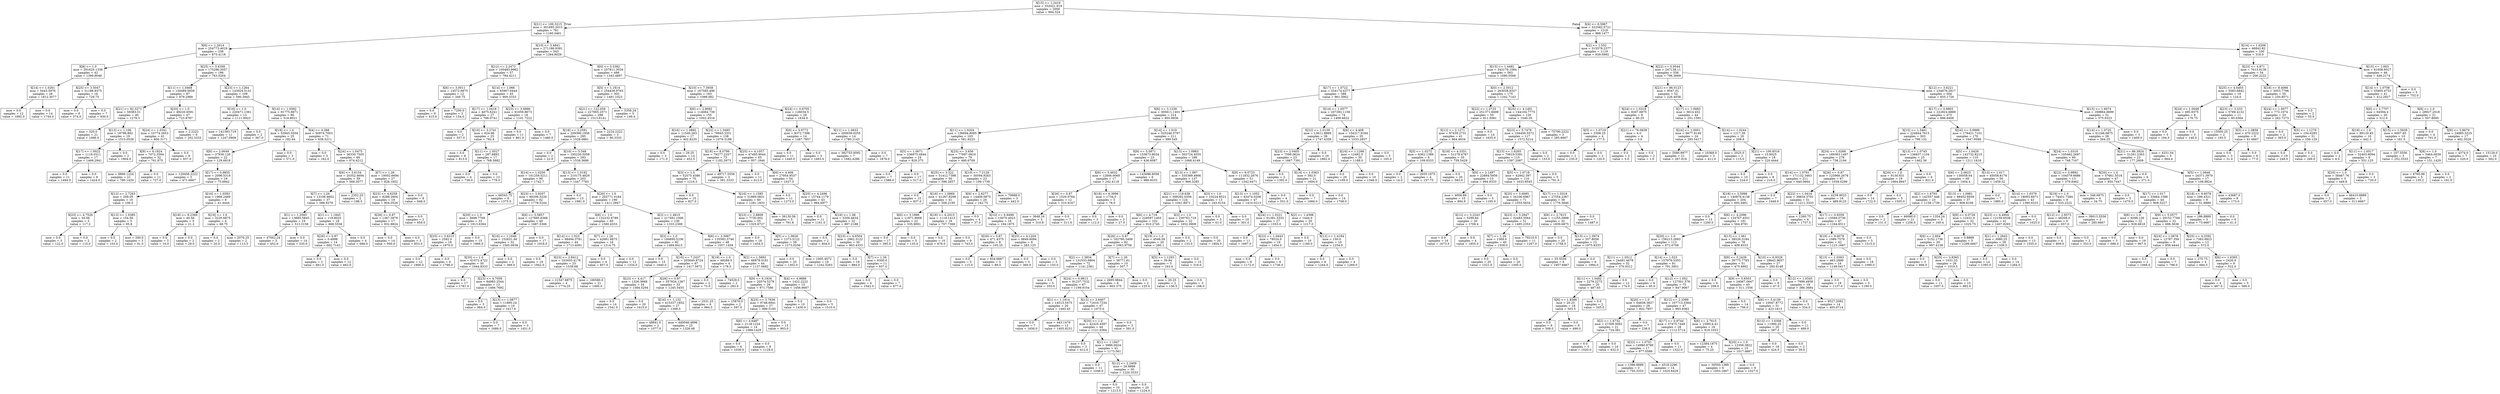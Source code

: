 digraph Tree {
node [shape=box] ;
0 [label="X[15] <= 1.2419\nmse = 332021.819\nsamples = 2000\nvalue = 994.324"] ;
1 [label="X[21] <= 100.3215\nmse = 301695.2015\nsamples = 781\nvalue = 1160.0461"] ;
0 -> 1 [labeldistance=2.5, labelangle=45, headlabel="True"] ;
2 [label="X[6] <= 1.2614\nmse = 254773.4019\nsamples = 238\nvalue = 875.4118"] ;
1 -> 2 ;
3 [label="X[8] <= 1.0\nmse = 291625.1338\nsamples = 42\nvalue = 1399.9048"] ;
2 -> 3 ;
4 [label="X[14] <= 1.0261\nmse = 5443.5976\nsamples = 26\nvalue = 1812.3077"] ;
3 -> 4 ;
5 [label="mse = 0.0\nsamples = 12\nvalue = 1892.0"] ;
4 -> 5 ;
6 [label="mse = 0.0\nsamples = 14\nvalue = 1744.0"] ;
4 -> 6 ;
7 [label="X[25] <= 3.5047\nmse = 31188.9375\nsamples = 16\nvalue = 729.75"] ;
3 -> 7 ;
8 [label="mse = 0.0\nsamples = 9\nvalue = 574.0"] ;
7 -> 8 ;
9 [label="mse = 0.0\nsamples = 7\nvalue = 930.0"] ;
7 -> 9 ;
10 [label="X[25] <= 3.4358\nmse = 175296.3057\nsamples = 196\nvalue = 763.0204"] ;
2 -> 10 ;
11 [label="X[11] <= 1.0468\nmse = 130489.5659\nsamples = 87\nvalue = 979.2989"] ;
10 -> 11 ;
12 [label="X[21] <= 92.3271\nmse = 59383.51\nsamples = 40\nvalue = 1279.3"] ;
11 -> 12 ;
13 [label="mse = 320.0\nsamples = 21\nvalue = 1066.0"] ;
12 -> 13 ;
14 [label="X[13] <= 1.106\nmse = 18798.892\nsamples = 19\nvalue = 1515.0526"] ;
12 -> 14 ;
15 [label="X[17] <= 1.0022\nmse = 1119.0311\nsamples = 17\nvalue = 1469.2941"] ;
14 -> 15 ;
16 [label="mse = 0.0\nsamples = 11\nvalue = 1494.0"] ;
15 -> 16 ;
17 [label="mse = 0.0\nsamples = 6\nvalue = 1424.0"] ;
15 -> 17 ;
18 [label="mse = 0.0\nsamples = 2\nvalue = 1904.0"] ;
14 -> 18 ;
19 [label="X[20] <= 1.0\nmse = 49220.6591\nsamples = 47\nvalue = 723.9787"] ;
11 -> 19 ;
20 [label="X[24] <= 1.0341\nmse = 10774.2653\nsamples = 41\nvalue = 800.3171"] ;
19 -> 20 ;
21 [label="X[9] <= 6.1824\nmse = 7072.3594\nsamples = 32\nvalue = 761.875"] ;
20 -> 21 ;
22 [label="mse = 9806.1224\nsamples = 21\nvalue = 780.1429"] ;
21 -> 22 ;
23 [label="mse = 0.0\nsamples = 11\nvalue = 727.0"] ;
21 -> 23 ;
24 [label="mse = 0.0\nsamples = 9\nvalue = 937.0"] ;
20 -> 24 ;
25 [label="mse = 2.2222\nsamples = 6\nvalue = 202.3333"] ;
19 -> 25 ;
26 [label="X[23] <= 1.1264\nmse = 143924.5141\nsamples = 109\nvalue = 590.3945"] ;
10 -> 26 ;
27 [label="X[19] <= 1.0\nmse = 220471.1361\nsamples = 13\nvalue = 1111.6923"] ;
26 -> 27 ;
28 [label="mse = 141393.719\nsamples = 11\nvalue = 1247.0909"] ;
27 -> 28 ;
29 [label="mse = 0.0\nsamples = 2\nvalue = 367.0"] ;
27 -> 29 ;
30 [label="X[14] <= 1.0582\nmse = 91775.8671\nsamples = 96\nvalue = 519.8021"] ;
26 -> 30 ;
31 [label="X[19] <= 1.0\nmse = 53945.3504\nsamples = 25\nvalue = 182.64"] ;
30 -> 31 ;
32 [label="X[6] <= 2.0649\nmse = 37930.126\nsamples = 22\nvalue = 129.6818"] ;
31 -> 32 ;
33 [label="mse = 129456.2222\nsamples = 3\nvalue = 471.6667"] ;
32 -> 33 ;
34 [label="X[17] <= 0.9855\nmse = 2096.5319\nsamples = 19\nvalue = 75.6842"] ;
32 -> 34 ;
35 [label="X[12] <= 2.7263\nmse = 209.05\nsamples = 10\nvalue = 106.5"] ;
34 -> 35 ;
36 [label="X[23] <= 4.7526\nmse = 34.56\nsamples = 5\nvalue = 117.2"] ;
35 -> 36 ;
37 [label="mse = 0.0\nsamples = 3\nvalue = 122.0"] ;
36 -> 37 ;
38 [label="mse = 0.0\nsamples = 2\nvalue = 110.0"] ;
36 -> 38 ;
39 [label="X[13] <= 1.0385\nmse = 154.56\nsamples = 5\nvalue = 95.8"] ;
35 -> 39 ;
40 [label="mse = 0.0\nsamples = 2\nvalue = 103.0"] ;
39 -> 40 ;
41 [label="mse = 200.0\nsamples = 3\nvalue = 91.0"] ;
39 -> 41 ;
42 [label="X[16] <= 1.0583\nmse = 1966.2469\nsamples = 9\nvalue = 41.4444"] ;
34 -> 42 ;
43 [label="X[18] <= 8.2369\nmse = 40.56\nsamples = 5\nvalue = 21.2"] ;
42 -> 43 ;
44 [label="mse = 0.0\nsamples = 3\nvalue = 16.0"] ;
43 -> 44 ;
45 [label="mse = 0.0\nsamples = 2\nvalue = 29.0"] ;
43 -> 45 ;
46 [label="X[19] <= 1.0\nmse = 3220.6875\nsamples = 4\nvalue = 66.75"] ;
42 -> 46 ;
47 [label="mse = 0.0\nsamples = 2\nvalue = 20.0"] ;
46 -> 47 ;
48 [label="mse = 2070.25\nsamples = 2\nvalue = 113.5"] ;
46 -> 48 ;
49 [label="mse = 0.0\nsamples = 3\nvalue = 571.0"] ;
31 -> 49 ;
50 [label="X[4] <= 4.388\nmse = 50974.7003\nsamples = 71\nvalue = 638.5211"] ;
30 -> 50 ;
51 [label="mse = 0.0\nsamples = 5\nvalue = 162.0"] ;
50 -> 51 ;
52 [label="X[24] <= 1.0475\nmse = 36330.7505\nsamples = 66\nvalue = 674.6212"] ;
50 -> 52 ;
53 [label="X[6] <= 3.6154\nmse = 20352.4694\nsamples = 39\nvalue = 568.3077"] ;
52 -> 53 ;
54 [label="X[7] <= 1.26\nmse = 13106.4602\nsamples = 37\nvalue = 588.8378"] ;
53 -> 54 ;
55 [label="X[1] <= 1.3585\nmse = 13685.5845\nsamples = 19\nvalue = 513.3158"] ;
54 -> 55 ;
56 [label="mse = 47002.24\nsamples = 5\nvalue = 452.6"] ;
55 -> 56 ;
57 [label="mse = 0.0\nsamples = 14\nvalue = 535.0"] ;
55 -> 57 ;
58 [label="X[1] <= 1.1845\nmse = 119.8025\nsamples = 18\nvalue = 668.5556"] ;
54 -> 58 ;
59 [label="X[26] <= 0.87\nmse = 0.4898\nsamples = 14\nvalue = 662.7143"] ;
58 -> 59 ;
60 [label="mse = 0.0\nsamples = 2\nvalue = 661.0"] ;
59 -> 60 ;
61 [label="mse = 0.0\nsamples = 12\nvalue = 663.0"] ;
59 -> 61 ;
62 [label="mse = 0.0\nsamples = 4\nvalue = 689.0"] ;
58 -> 62 ;
63 [label="mse = 2352.25\nsamples = 2\nvalue = 188.5"] ;
53 -> 63 ;
64 [label="X[7] <= 1.26\nmse = 19502.6694\nsamples = 27\nvalue = 828.1852"] ;
52 -> 64 ;
65 [label="X[23] <= 4.6258\nmse = 8288.2604\nsamples = 19\nvalue = 904.0526"] ;
64 -> 65 ;
66 [label="X[26] <= 0.87\nmse = 1367.3979\nsamples = 17\nvalue = 932.8824"] ;
65 -> 66 ;
67 [label="mse = 0.0\nsamples = 14\nvalue = 950.0"] ;
66 -> 67 ;
68 [label="mse = 0.0\nsamples = 3\nvalue = 853.0"] ;
66 -> 68 ;
69 [label="mse = 0.0\nsamples = 2\nvalue = 659.0"] ;
65 -> 69 ;
70 [label="mse = 0.0\nsamples = 8\nvalue = 648.0"] ;
64 -> 70 ;
71 [label="X[10] <= 3.4841\nmse = 271186.9391\nsamples = 543\nvalue = 1284.8029"] ;
1 -> 71 ;
72 [label="X[12] <= 2.2473\nmse = 105483.9982\nsamples = 57\nvalue = 784.4211"] ;
71 -> 72 ;
73 [label="X[6] <= 3.0011\nmse = 14572.6875\nsamples = 12\nvalue = 349.75"] ;
72 -> 73 ;
74 [label="mse = 0.0\nsamples = 9\nvalue = 415.0"] ;
73 -> 74 ;
75 [label="mse = 7200.0\nsamples = 3\nvalue = 154.0"] ;
73 -> 75 ;
76 [label="X[14] <= 1.066\nmse = 65907.6444\nsamples = 45\nvalue = 900.3333"] ;
72 -> 76 ;
77 [label="X[17] <= 1.0418\nmse = 4075.6241\nsamples = 27\nvalue = 766.0741"] ;
76 -> 77 ;
78 [label="mse = 0.0\nsamples = 2\nvalue = 557.0"] ;
77 -> 78 ;
79 [label="X[10] <= 3.2741\nmse = 624.96\nsamples = 25\nvalue = 782.8"] ;
77 -> 79 ;
80 [label="mse = 0.0\nsamples = 8\nvalue = 813.0"] ;
79 -> 80 ;
81 [label="X[11] <= 1.0527\nmse = 287.8893\nsamples = 17\nvalue = 768.5882"] ;
79 -> 81 ;
82 [label="mse = 0.0\nsamples = 4\nvalue = 738.0"] ;
81 -> 82 ;
83 [label="mse = 0.0\nsamples = 13\nvalue = 778.0"] ;
81 -> 83 ;
84 [label="X[23] <= 3.6996\nmse = 91059.8673\nsamples = 18\nvalue = 1101.7222"] ;
76 -> 84 ;
85 [label="mse = 0.0\nsamples = 11\nvalue = 861.0"] ;
84 -> 85 ;
86 [label="mse = 0.0\nsamples = 7\nvalue = 1480.0"] ;
84 -> 86 ;
87 [label="X[0] <= 5.5382\nmse = 257811.3034\nsamples = 486\nvalue = 1343.4897"] ;
71 -> 87 ;
88 [label="X[5] <= 1.1814\nmse = 254436.9763\nsamples = 303\nvalue = 1491.1023"] ;
87 -> 88 ;
89 [label="X[21] <= 122.059\nmse = 227905.2571\nsamples = 298\nvalue = 1513.6141"] ;
88 -> 89 ;
90 [label="X[18] <= 3.2591\nmse = 209390.1956\nsamples = 295\nvalue = 1528.0881"] ;
89 -> 90 ;
91 [label="mse = 0.0\nsamples = 2\nvalue = 22.0"] ;
90 -> 91 ;
92 [label="X[10] <= 5.348\nmse = 195230.5058\nsamples = 293\nvalue = 1538.3686"] ;
90 -> 92 ;
93 [label="X[14] <= 1.0256\nmse = 101259.5211\nsamples = 90\nvalue = 1742.7"] ;
92 -> 93 ;
94 [label="mse = 66543.75\nsamples = 8\nvalue = 1375.5"] ;
93 -> 94 ;
95 [label="X[23] <= 3.9207\nmse = 90208.3226\nsamples = 82\nvalue = 1778.5244"] ;
93 -> 95 ;
96 [label="X[20] <= 1.0\nmse = 3698.7769\nsamples = 33\nvalue = 1913.6364"] ;
95 -> 96 ;
97 [label="X[25] <= 3.6315\nmse = 2592.0\nsamples = 18\nvalue = 1870.0"] ;
96 -> 97 ;
98 [label="mse = 0.0\nsamples = 12\nvalue = 1906.0"] ;
97 -> 98 ;
99 [label="mse = 0.0\nsamples = 6\nvalue = 1798.0"] ;
97 -> 99 ;
100 [label="mse = 0.0\nsamples = 15\nvalue = 1966.0"] ;
96 -> 100 ;
101 [label="X[6] <= 5.5857\nmse = 127895.6368\nsamples = 49\nvalue = 1687.5306"] ;
95 -> 101 ;
102 [label="X[16] <= 1.1648\nmse = 152631.46\nsamples = 32\nvalue = 1565.0938"] ;
101 -> 102 ;
103 [label="X[20] <= 1.0\nmse = 61072.4722\nsamples = 30\nvalue = 1644.8333"] ;
102 -> 103 ;
104 [label="mse = 0.0\nsamples = 17\nvalue = 1781.0"] ;
103 -> 104 ;
105 [label="X[23] <= 4.7059\nmse = 84983.2544\nsamples = 13\nvalue = 1466.7692"] ;
103 -> 105 ;
106 [label="mse = 0.0\nsamples = 3\nvalue = 964.0"] ;
105 -> 106 ;
107 [label="X[13] <= 1.0877\nmse = 11895.24\nsamples = 10\nvalue = 1617.6"] ;
105 -> 107 ;
108 [label="mse = 0.0\nsamples = 7\nvalue = 1689.0"] ;
107 -> 108 ;
109 [label="mse = 0.0\nsamples = 3\nvalue = 1451.0"] ;
107 -> 109 ;
110 [label="mse = 0.0\nsamples = 2\nvalue = 369.0"] ;
102 -> 110 ;
111 [label="mse = 0.0\nsamples = 17\nvalue = 1918.0"] ;
101 -> 111 ;
112 [label="X[13] <= 1.0192\nmse = 210175.4829\nsamples = 203\nvalue = 1447.7783"] ;
92 -> 112 ;
113 [label="mse = 0.0\nsamples = 13\nvalue = 1981.0"] ;
112 -> 113 ;
114 [label="X[20] <= 1.0\nmse = 203771.0184\nsamples = 190\nvalue = 1411.2947"] ;
112 -> 114 ;
115 [label="X[8] <= 1.0\nmse = 132232.6789\nsamples = 60\nvalue = 1580.4333"] ;
114 -> 115 ;
116 [label="X[14] <= 1.023\nmse = 98494.3781\nsamples = 44\nvalue = 1713.4091"] ;
115 -> 116 ;
117 [label="mse = 0.0\nsamples = 19\nvalue = 1942.0"] ;
116 -> 117 ;
118 [label="X[23] <= 2.8412\nmse = 103455.4176\nsamples = 25\nvalue = 1539.68"] ;
116 -> 118 ;
119 [label="mse = 21547.6875\nsamples = 4\nvalue = 1774.25"] ;
118 -> 119 ;
120 [label="mse = 106580.0\nsamples = 21\nvalue = 1495.0"] ;
118 -> 120 ;
121 [label="X[7] <= 1.26\nmse = 42661.6875\nsamples = 16\nvalue = 1214.75"] ;
115 -> 121 ;
122 [label="mse = 0.0\nsamples = 4\nvalue = 857.0"] ;
121 -> 122 ;
123 [label="mse = 0.0\nsamples = 12\nvalue = 1334.0"] ;
121 -> 123 ;
124 [label="X[2] <= 1.4815\nmse = 217491.1006\nsamples = 130\nvalue = 1333.2308"] ;
114 -> 124 ;
125 [label="X[3] <= 1.0\nmse = 194695.5236\nsamples = 82\nvalue = 1494.8415"] ;
124 -> 125 ;
126 [label="mse = 0.0\nsamples = 15\nvalue = 1840.0"] ;
125 -> 126 ;
127 [label="X[10] <= 7.2437\nmse = 205640.8724\nsamples = 67\nvalue = 1417.5672"] ;
125 -> 127 ;
128 [label="X[23] <= 4.417\nmse = 1326.3668\nsamples = 34\nvalue = 1584.5294"] ;
127 -> 128 ;
129 [label="mse = 0.0\nsamples = 14\nvalue = 1541.0"] ;
128 -> 129 ;
130 [label="mse = 0.0\nsamples = 20\nvalue = 1615.0"] ;
128 -> 130 ;
131 [label="X[26] <= 0.87\nmse = 357834.1267\nsamples = 33\nvalue = 1245.5455"] ;
127 -> 131 ;
132 [label="X[16] <= 1.132\nmse = 415337.1852\nsamples = 27\nvalue = 1308.0"] ;
131 -> 132 ;
133 [label="mse = 48841.0\nsamples = 2\nvalue = 1077.0"] ;
132 -> 133 ;
134 [label="mse = 440046.4896\nsamples = 25\nvalue = 1326.48"] ;
132 -> 134 ;
135 [label="mse = 2531.25\nsamples = 6\nvalue = 964.5"] ;
131 -> 135 ;
136 [label="X[6] <= 3.3067\nmse = 135592.3746\nsamples = 48\nvalue = 1057.1458"] ;
124 -> 136 ;
137 [label="X[19] <= 1.0\nmse = 48289.5\nsamples = 4\nvalue = 178.0"] ;
136 -> 137 ;
138 [label="mse = 0.0\nsamples = 2\nvalue = 73.0"] ;
137 -> 138 ;
139 [label="mse = 74529.0\nsamples = 2\nvalue = 283.0"] ;
137 -> 139 ;
140 [label="X[2] <= 1.5692\nmse = 66878.0181\nsamples = 44\nvalue = 1137.0682"] ;
136 -> 140 ;
141 [label="X[9] <= 6.1934\nmse = 20574.5279\nsamples = 29\nvalue = 971.7586"] ;
140 -> 141 ;
142 [label="mse = 15876.0\nsamples = 2\nvalue = 597.0"] ;
141 -> 142 ;
143 [label="X[25] <= 3.7636\nmse = 9748.6941\nsamples = 27\nvalue = 999.5185"] ;
141 -> 143 ;
144 [label="X[6] <= 4.6487\nmse = 2118.1224\nsamples = 14\nvalue = 1089.1429"] ;
143 -> 144 ;
145 [label="mse = 0.0\nsamples = 6\nvalue = 1036.0"] ;
144 -> 145 ;
146 [label="mse = 0.0\nsamples = 8\nvalue = 1129.0"] ;
144 -> 146 ;
147 [label="mse = 0.0\nsamples = 13\nvalue = 903.0"] ;
143 -> 147 ;
148 [label="X[4] <= 4.9886\nmse = 1422.2222\nsamples = 15\nvalue = 1456.6667"] ;
140 -> 148 ;
149 [label="mse = 0.0\nsamples = 10\nvalue = 1430.0"] ;
148 -> 149 ;
150 [label="mse = 0.0\nsamples = 5\nvalue = 1510.0"] ;
148 -> 150 ;
151 [label="mse = 2224.2222\nsamples = 3\nvalue = 90.3333"] ;
89 -> 151 ;
152 [label="mse = 5358.24\nsamples = 5\nvalue = 149.4"] ;
88 -> 152 ;
153 [label="X[10] <= 7.3938\nmse = 167585.496\nsamples = 183\nvalue = 1099.082"] ;
87 -> 153 ;
154 [label="X[6] <= 2.8082\nmse = 114064.738\nsamples = 155\nvalue = 1002.4516"] ;
153 -> 154 ;
155 [label="X[16] <= 1.0892\nmse = 11540.263\nsamples = 17\nvalue = 402.8235"] ;
154 -> 155 ;
156 [label="mse = 0.0\nsamples = 3\nvalue = 171.0"] ;
155 -> 156 ;
157 [label="mse = 29.25\nsamples = 14\nvalue = 452.5"] ;
155 -> 157 ;
158 [label="X[22] <= 1.0495\nmse = 76945.3331\nsamples = 138\nvalue = 1076.3188"] ;
154 -> 158 ;
159 [label="X[18] <= 8.0799\nmse = 79277.2257\nsamples = 73\nvalue = 1182.3973"] ;
158 -> 159 ;
160 [label="X[3] <= 1.0\nmse = 52575.4386\nsamples = 70\nvalue = 1216.3"] ;
159 -> 160 ;
161 [label="mse = 0.0\nsamples = 10\nvalue = 827.0"] ;
160 -> 161 ;
162 [label="X[16] <= 1.1585\nmse = 31869.0831\nsamples = 60\nvalue = 1281.1833"] ;
160 -> 162 ;
163 [label="X[23] <= 2.8808\nmse = 7730.002\nsamples = 55\nvalue = 1325.6727"] ;
162 -> 163 ;
164 [label="mse = 0.0\nsamples = 16\nvalue = 1454.0"] ;
163 -> 164 ;
165 [label="X[5] <= 1.0626\nmse = 1373.5122\nsamples = 39\nvalue = 1273.0256"] ;
163 -> 165 ;
166 [label="mse = 0.0\nsamples = 20\nvalue = 1302.0"] ;
165 -> 166 ;
167 [label="mse = 1005.4072\nsamples = 19\nvalue = 1242.5263"] ;
165 -> 167 ;
168 [label="mse = 36130.56\nsamples = 5\nvalue = 791.8"] ;
162 -> 168 ;
169 [label="mse = 49717.5556\nsamples = 3\nvalue = 391.3333"] ;
159 -> 169 ;
170 [label="X[25] <= 4.1057\nmse = 47495.9044\nsamples = 65\nvalue = 957.1846"] ;
158 -> 170 ;
171 [label="mse = 0.0\nsamples = 11\nvalue = 612.0"] ;
170 -> 171 ;
172 [label="X[6] <= 4.408\nmse = 27954.9537\nsamples = 54\nvalue = 1027.5"] ;
170 -> 172 ;
173 [label="mse = 0.0\nsamples = 11\nvalue = 1273.0"] ;
172 -> 173 ;
174 [label="X[25] <= 4.2496\nmse = 15744.1179\nsamples = 43\nvalue = 964.6977"] ;
172 -> 174 ;
175 [label="mse = 0.0\nsamples = 11\nvalue = 1161.0"] ;
174 -> 175 ;
176 [label="X[16] <= 1.08\nmse = 3356.4834\nsamples = 32\nvalue = 897.2188"] ;
174 -> 176 ;
177 [label="mse = 0.0\nsamples = 2\nvalue = 804.0"] ;
176 -> 177 ;
178 [label="X[23] <= 4.6504\nmse = 2962.3122\nsamples = 30\nvalue = 903.4333"] ;
176 -> 178 ;
179 [label="mse = 0.0\nsamples = 19\nvalue = 884.0"] ;
178 -> 179 ;
180 [label="X[7] <= 1.26\nmse = 6300.0\nsamples = 11\nvalue = 937.0"] ;
178 -> 180 ;
181 [label="mse = 0.0\nsamples = 4\nvalue = 1042.0"] ;
180 -> 181 ;
182 [label="mse = 0.0\nsamples = 7\nvalue = 877.0"] ;
180 -> 182 ;
183 [label="X[24] <= 0.9705\nmse = 126034.5\nsamples = 28\nvalue = 1634.0"] ;
153 -> 183 ;
184 [label="X[0] <= 5.9772\nmse = 8372.7398\nsamples = 14\nvalue = 1487.7857"] ;
183 -> 184 ;
185 [label="mse = 0.0\nsamples = 11\nvalue = 1440.0"] ;
184 -> 185 ;
186 [label="mse = 0.0\nsamples = 3\nvalue = 1663.0"] ;
184 -> 186 ;
187 [label="X[11] <= 1.0633\nmse = 200939.0255\nsamples = 14\nvalue = 1780.2143"] ;
183 -> 187 ;
188 [label="mse = 382753.9592\nsamples = 7\nvalue = 1682.4286"] ;
187 -> 188 ;
189 [label="mse = 0.0\nsamples = 7\nvalue = 1878.0"] ;
187 -> 189 ;
190 [label="X[4] <= 6.5967\nmse = 322582.5721\nsamples = 1219\nvalue = 888.1477"] ;
0 -> 190 [labeldistance=2.5, labelangle=-45, headlabel="False"] ;
191 [label="X[2] <= 1.552\nmse = 315578.2377\nsamples = 1119\nvalue = 939.0992"] ;
190 -> 191 ;
192 [label="X[15] <= 1.4482\nmse = 343179.1584\nsamples = 563\nvalue = 1080.0568"] ;
191 -> 192 ;
193 [label="X[17] <= 1.0722\nmse = 334174.4377\nsamples = 388\nvalue = 961.5902"] ;
192 -> 193 ;
194 [label="X[6] <= 3.1239\nmse = 305611.1401\nsamples = 314\nvalue = 855.9936"] ;
193 -> 194 ;
195 [label="X[11] <= 1.0204\nmse = 136694.8095\nsamples = 103\nvalue = 561.9223"] ;
194 -> 195 ;
196 [label="X[5] <= 1.0671\nmse = 236975.4844\nsamples = 24\nvalue = 829.375"] ;
195 -> 196 ;
197 [label="mse = 0.0\nsamples = 7\nvalue = 1588.0"] ;
196 -> 197 ;
198 [label="mse = 0.0\nsamples = 17\nvalue = 517.0"] ;
196 -> 198 ;
199 [label="X[25] <= 3.656\nmse = 77897.0816\nsamples = 79\nvalue = 480.6709"] ;
195 -> 199 ;
200 [label="X[25] <= 3.322\nmse = 51412.7398\nsamples = 56\nvalue = 596.2857"] ;
199 -> 200 ;
201 [label="mse = 0.0\nsamples = 15\nvalue = 837.0"] ;
200 -> 201 ;
202 [label="X[16] <= 1.0869\nmse = 41267.8299\nsamples = 41\nvalue = 508.2195"] ;
200 -> 202 ;
203 [label="X[0] <= 3.1998\nmse = 11871.9008\nsamples = 22\nvalue = 335.9091"] ;
202 -> 203 ;
204 [label="mse = 0.0\nsamples = 17\nvalue = 395.0"] ;
203 -> 204 ;
205 [label="mse = 0.0\nsamples = 5\nvalue = 135.0"] ;
203 -> 205 ;
206 [label="X[18] <= 6.2015\nmse = 1119.1413\nsamples = 19\nvalue = 707.7368"] ;
202 -> 206 ;
207 [label="mse = 0.0\nsamples = 10\nvalue = 676.0"] ;
206 -> 207 ;
208 [label="mse = 0.0\nsamples = 9\nvalue = 743.0"] ;
206 -> 208 ;
209 [label="X[10] <= 7.2128\nmse = 30594.9263\nsamples = 23\nvalue = 199.1739"] ;
199 -> 209 ;
210 [label="X[0] <= 2.6277\nmse = 14409.5875\nsamples = 20\nvalue = 162.75"] ;
209 -> 210 ;
211 [label="mse = 0.0\nsamples = 4\nvalue = 37.0"] ;
210 -> 211 ;
212 [label="X[10] <= 6.9499\nmse = 13070.4023\nsamples = 16\nvalue = 194.1875"] ;
210 -> 212 ;
213 [label="X[26] <= 0.87\nmse = 471.4375\nsamples = 8\nvalue = 105.25"] ;
212 -> 213 ;
214 [label="mse = 0.0\nsamples = 5\nvalue = 115.0"] ;
213 -> 214 ;
215 [label="mse = 834.6667\nsamples = 3\nvalue = 89.0"] ;
213 -> 215 ;
216 [label="X[25] <= 4.1204\nmse = 9849.6094\nsamples = 8\nvalue = 283.125"] ;
212 -> 216 ;
217 [label="mse = 0.0\nsamples = 5\nvalue = 360.0"] ;
216 -> 217 ;
218 [label="mse = 0.0\nsamples = 3\nvalue = 155.0"] ;
216 -> 218 ;
219 [label="mse = 70688.0\nsamples = 3\nvalue = 442.0"] ;
209 -> 219 ;
220 [label="X[14] <= 1.019\nmse = 325246.5797\nsamples = 211\nvalue = 999.545"] ;
194 -> 220 ;
221 [label="X[9] <= 5.5871\nmse = 153673.8034\nsamples = 23\nvalue = 436.6087"] ;
220 -> 221 ;
222 [label="X[9] <= 5.4632\nmse = 12846.0069\nsamples = 17\nvalue = 242.4118"] ;
221 -> 222 ;
223 [label="X[26] <= 0.87\nmse = 1520.0764\nsamples = 12\nvalue = 310.9167"] ;
222 -> 223 ;
224 [label="mse = 3648.16\nsamples = 5\nvalue = 310.8"] ;
223 -> 224 ;
225 [label="mse = 0.0\nsamples = 7\nvalue = 311.0"] ;
223 -> 225 ;
226 [label="X[18] <= 6.3996\nmse = 1734.0\nsamples = 5\nvalue = 78.0"] ;
222 -> 226 ;
227 [label="mse = 0.0\nsamples = 3\nvalue = 112.0"] ;
226 -> 227 ;
228 [label="mse = 0.0\nsamples = 2\nvalue = 27.0"] ;
226 -> 228 ;
229 [label="mse = 143086.8056\nsamples = 6\nvalue = 986.8333"] ;
221 -> 229 ;
230 [label="X[13] <= 1.0983\nmse = 302724.4555\nsamples = 188\nvalue = 1068.4149"] ;
220 -> 230 ;
231 [label="X[13] <= 1.087\nmse = 335369.4906\nsamples = 137\nvalue = 966.3285"] ;
230 -> 231 ;
232 [label="X[21] <= 119.638\nmse = 309292.0356\nsamples = 124\nvalue = 1041.8871"] ;
231 -> 232 ;
233 [label="X[6] <= 4.718\nmse = 228597.1403\nsamples = 102\nvalue = 910.2745"] ;
232 -> 233 ;
234 [label="X[26] <= 0.87\nmse = 162760.3409\nsamples = 82\nvalue = 1063.9756"] ;
233 -> 234 ;
235 [label="X[2] <= 1.3834\nmse = 131033.6804\nsamples = 72\nvalue = 1141.2361"] ;
234 -> 235 ;
236 [label="mse = 0.0\nsamples = 5\nvalue = 355.0"] ;
235 -> 236 ;
237 [label="X[24] <= 0.9813\nmse = 91237.7532\nsamples = 67\nvalue = 1199.9104"] ;
235 -> 237 ;
238 [label="X[1] <= 1.1914\nmse = 14515.5475\nsamples = 20\nvalue = 1493.45"] ;
237 -> 238 ;
239 [label="mse = 0.0\nsamples = 7\nvalue = 1656.0"] ;
238 -> 239 ;
240 [label="mse = 443.1479\nsamples = 13\nvalue = 1405.9231"] ;
238 -> 240 ;
241 [label="X[12] <= 3.6407\nmse = 71616.7234\nsamples = 47\nvalue = 1075.0"] ;
237 -> 241 ;
242 [label="X[20] <= 1.0\nmse = 42425.4587\nsamples = 44\nvalue = 1121.6364"] ;
241 -> 242 ;
243 [label="mse = 0.0\nsamples = 3\nvalue = 412.0"] ;
242 -> 243 ;
244 [label="X[1] <= 1.1947\nmse = 5986.0024\nsamples = 41\nvalue = 1173.561"] ;
242 -> 244 ;
245 [label="mse = 0.0\nsamples = 11\nvalue = 1046.0"] ;
244 -> 245 ;
246 [label="X[12] <= 2.2409\nmse = 26.8889\nsamples = 30\nvalue = 1220.3333"] ;
244 -> 246 ;
247 [label="mse = 0.0\nsamples = 10\nvalue = 1213.0"] ;
246 -> 247 ;
248 [label="mse = 0.0\nsamples = 20\nvalue = 1224.0"] ;
246 -> 248 ;
249 [label="mse = 0.0\nsamples = 3\nvalue = 391.0"] ;
241 -> 249 ;
250 [label="X[7] <= 1.26\nmse = 38771.61\nsamples = 10\nvalue = 507.7"] ;
234 -> 250 ;
251 [label="mse = 2695.9844\nsamples = 8\nvalue = 603.375"] ;
250 -> 251 ;
252 [label="mse = 0.0\nsamples = 2\nvalue = 125.0"] ;
250 -> 252 ;
253 [label="X[19] <= 1.0\nmse = 4549.59\nsamples = 20\nvalue = 280.1"] ;
233 -> 253 ;
254 [label="X[5] <= 1.1293\nmse = 39.84\nsamples = 5\nvalue = 163.4"] ;
253 -> 254 ;
255 [label="mse = 20.25\nsamples = 2\nvalue = 156.5"] ;
254 -> 255 ;
256 [label="mse = 0.0\nsamples = 3\nvalue = 168.0"] ;
254 -> 256 ;
257 [label="mse = 0.0\nsamples = 15\nvalue = 319.0"] ;
253 -> 257 ;
258 [label="X[3] <= 1.0\nmse = 230763.719\nsamples = 22\nvalue = 1652.0909"] ;
232 -> 258 ;
259 [label="mse = 0.0\nsamples = 2\nvalue = 133.0"] ;
258 -> 259 ;
260 [label="mse = 0.0\nsamples = 20\nvalue = 1804.0"] ;
258 -> 260 ;
261 [label="X[3] <= 1.0\nmse = 10224.8521\nsamples = 13\nvalue = 245.6154"] ;
231 -> 261 ;
262 [label="mse = 0.0\nsamples = 3\nvalue = 61.0"] ;
261 -> 262 ;
263 [label="mse = 0.0\nsamples = 10\nvalue = 301.0"] ;
261 -> 263 ;
264 [label="X[9] <= 6.0733\nmse = 111832.2676\nsamples = 51\nvalue = 1342.6471"] ;
230 -> 264 ;
265 [label="X[13] <= 1.1052\nmse = 63474.0208\nsamples = 47\nvalue = 1410.0213"] ;
264 -> 265 ;
266 [label="X[24] <= 1.0221\nmse = 61381.3333\nsamples = 27\nvalue = 1553.0"] ;
265 -> 266 ;
267 [label="mse = 0.0\nsamples = 11\nvalue = 1697.0"] ;
266 -> 267 ;
268 [label="X[22] <= 1.0443\nmse = 79524.0\nsamples = 16\nvalue = 1454.0"] ;
266 -> 268 ;
269 [label="mse = 0.0\nsamples = 8\nvalue = 1172.0"] ;
268 -> 269 ;
270 [label="mse = 0.0\nsamples = 8\nvalue = 1736.0"] ;
268 -> 270 ;
271 [label="X[2] <= 1.4398\nmse = 1444.0\nsamples = 20\nvalue = 1217.0"] ;
265 -> 271 ;
272 [label="mse = 0.0\nsamples = 10\nvalue = 1180.0"] ;
271 -> 272 ;
273 [label="X[12] <= 1.4184\nmse = 150.0\nsamples = 10\nvalue = 1254.0"] ;
271 -> 273 ;
274 [label="mse = 0.0\nsamples = 6\nvalue = 1244.0"] ;
273 -> 274 ;
275 [label="mse = 0.0\nsamples = 4\nvalue = 1269.0"] ;
273 -> 275 ;
276 [label="mse = 0.0\nsamples = 4\nvalue = 551.0"] ;
264 -> 276 ;
277 [label="X[14] <= 1.0577\nmse = 207292.1156\nsamples = 74\nvalue = 1409.6622"] ;
193 -> 277 ;
278 [label="X[22] <= 1.0139\nmse = 13611.8869\nsamples = 39\nvalue = 1747.4359"] ;
277 -> 278 ;
279 [label="X[23] <= 2.0405\nmse = 7599.0624\nsamples = 23\nvalue = 1667.7391"] ;
278 -> 279 ;
280 [label="mse = 0.0\nsamples = 2\nvalue = 1392.0"] ;
279 -> 280 ;
281 [label="X[14] <= 1.0363\nmse = 392.0\nsamples = 21\nvalue = 1694.0"] ;
279 -> 281 ;
282 [label="mse = 0.0\nsamples = 7\nvalue = 1666.0"] ;
281 -> 282 ;
283 [label="mse = 0.0\nsamples = 14\nvalue = 1708.0"] ;
281 -> 283 ;
284 [label="mse = 0.0\nsamples = 16\nvalue = 1862.0"] ;
278 -> 284 ;
285 [label="X[6] <= 4.408\nmse = 154317.9184\nsamples = 35\nvalue = 1033.2857"] ;
277 -> 285 ;
286 [label="X[16] <= 1.1266\nmse = 12482.0\nsamples = 30\nvalue = 1188.0"] ;
285 -> 286 ;
287 [label="mse = 0.0\nsamples = 20\nvalue = 1109.0"] ;
286 -> 287 ;
288 [label="mse = 0.0\nsamples = 10\nvalue = 1346.0"] ;
286 -> 288 ;
289 [label="mse = 0.0\nsamples = 5\nvalue = 105.0"] ;
285 -> 289 ;
290 [label="X[0] <= 2.5012\nmse = 263038.8327\nsamples = 175\nvalue = 1342.7143"] ;
192 -> 290 ;
291 [label="X[22] <= 1.0725\nmse = 251371.8499\nsamples = 55\nvalue = 911.5091"] ;
290 -> 291 ;
292 [label="X[12] <= 2.1271\nmse = 97439.2731\nsamples = 41\nvalue = 664.4634"] ;
291 -> 292 ;
293 [label="X[5] <= 1.0272\nmse = 6362.1389\nsamples = 6\nvalue = 109.8333"] ;
292 -> 293 ;
294 [label="mse = 0.0\nsamples = 2\nvalue = 14.0"] ;
293 -> 294 ;
295 [label="mse = 2655.1875\nsamples = 4\nvalue = 157.75"] ;
293 -> 295 ;
296 [label="X[18] <= 4.3351\nmse = 51278.4767\nsamples = 35\nvalue = 759.5429"] ;
292 -> 296 ;
297 [label="mse = 0.0\nsamples = 20\nvalue = 583.0"] ;
296 -> 297 ;
298 [label="X[0] <= 2.1497\nmse = 22684.5956\nsamples = 15\nvalue = 994.9333"] ;
296 -> 298 ;
299 [label="mse = 4006.89\nsamples = 10\nvalue = 894.9"] ;
298 -> 299 ;
300 [label="mse = 0.0\nsamples = 5\nvalue = 1195.0"] ;
298 -> 300 ;
301 [label="mse = 0.0\nsamples = 14\nvalue = 1635.0"] ;
291 -> 301 ;
302 [label="X[25] <= 4.1491\nmse = 144104.7775\nsamples = 120\nvalue = 1540.35"] ;
290 -> 302 ;
303 [label="X[23] <= 5.7479\nmse = 104456.5572\nsamples = 117\nvalue = 1572.5214"] ;
302 -> 303 ;
304 [label="X[15] <= 1.6265\nmse = 70619.5391\nsamples = 115\nvalue = 1597.2087"] ;
303 -> 304 ;
305 [label="X[5] <= 1.0718\nmse = 42942.397\nsamples = 110\nvalue = 1633.8545"] ;
304 -> 305 ;
306 [label="X[25] <= 3.6685\nmse = 34106.6967\nsamples = 71\nvalue = 1555.5634"] ;
305 -> 306 ;
307 [label="X[12] <= 3.2243\nmse = 5299.84\nsamples = 20\nvalue = 1709.4"] ;
306 -> 307 ;
308 [label="mse = 0.0\nsamples = 16\nvalue = 1673.0"] ;
307 -> 308 ;
309 [label="mse = 0.0\nsamples = 4\nvalue = 1855.0"] ;
307 -> 309 ;
310 [label="X[23] <= 3.2847\nmse = 32483.3564\nsamples = 51\nvalue = 1495.2353"] ;
306 -> 310 ;
311 [label="X[7] <= 1.26\nmse = 1369.0\nsamples = 40\nvalue = 1558.0"] ;
310 -> 311 ;
312 [label="mse = 0.0\nsamples = 20\nvalue = 1521.0"] ;
311 -> 312 ;
313 [label="mse = 0.0\nsamples = 20\nvalue = 1595.0"] ;
311 -> 313 ;
314 [label="mse = 79210.0\nsamples = 11\nvalue = 1267.0"] ;
310 -> 314 ;
315 [label="X[17] <= 1.0318\nmse = 27554.2367\nsamples = 39\nvalue = 1776.3846"] ;
305 -> 315 ;
316 [label="X[6] <= 2.7615\nmse = 11255.5898\nsamples = 32\nvalue = 1839.6875"] ;
315 -> 316 ;
317 [label="mse = 0.0\nsamples = 20\nvalue = 1758.0"] ;
316 -> 317 ;
318 [label="X[13] <= 1.0974\nmse = 357.8056\nsamples = 12\nvalue = 1975.8333"] ;
316 -> 318 ;
319 [label="mse = 55.5556\nsamples = 6\nvalue = 1957.6667"] ;
318 -> 319 ;
320 [label="mse = 0.0\nsamples = 6\nvalue = 1994.0"] ;
318 -> 320 ;
321 [label="mse = 0.0\nsamples = 7\nvalue = 1487.0"] ;
315 -> 321 ;
322 [label="mse = 0.0\nsamples = 5\nvalue = 791.0"] ;
304 -> 322 ;
323 [label="mse = 0.0\nsamples = 2\nvalue = 153.0"] ;
303 -> 323 ;
324 [label="mse = 75790.2222\nsamples = 3\nvalue = 285.6667"] ;
302 -> 324 ;
325 [label="X[22] <= 0.9544\nmse = 247138.11\nsamples = 556\nvalue = 796.3669"] ;
191 -> 325 ;
326 [label="X[21] <= 86.0123\nmse = 9547.01\nsamples = 52\nvalue = 226.4038"] ;
325 -> 326 ;
327 [label="X[24] <= 1.0318\nmse = 9267.6875\nsamples = 8\nvalue = 90.25"] ;
326 -> 327 ;
328 [label="X[5] <= 1.0719\nmse = 3306.25\nsamples = 4\nvalue = 177.5"] ;
327 -> 328 ;
329 [label="mse = 0.0\nsamples = 2\nvalue = 235.0"] ;
328 -> 329 ;
330 [label="mse = 0.0\nsamples = 2\nvalue = 120.0"] ;
328 -> 330 ;
331 [label="X[21] <= 76.0838\nmse = 4.0\nsamples = 4\nvalue = 3.0"] ;
327 -> 331 ;
332 [label="mse = 0.0\nsamples = 2\nvalue = 5.0"] ;
331 -> 332 ;
333 [label="mse = 0.0\nsamples = 2\nvalue = 1.0"] ;
331 -> 333 ;
334 [label="X[17] <= 1.0083\nmse = 5614.452\nsamples = 44\nvalue = 251.1591"] ;
326 -> 334 ;
335 [label="X[24] <= 1.0001\nmse = 6677.9149\nsamples = 24\nvalue = 285.5417"] ;
334 -> 335 ;
336 [label="mse = 3580.9977\nsamples = 21\nvalue = 267.619"] ;
335 -> 336 ;
337 [label="mse = 10368.0\nsamples = 3\nvalue = 411.0"] ;
335 -> 337 ;
338 [label="X[14] <= 1.0244\nmse = 1217.39\nsamples = 20\nvalue = 209.9"] ;
334 -> 338 ;
339 [label="mse = 2025.0\nsamples = 2\nvalue = 115.0"] ;
338 -> 339 ;
340 [label="X[21] <= 100.8516\nmse = 15.8025\nsamples = 18\nvalue = 220.4444"] ;
338 -> 340 ;
341 [label="mse = 0.0\nsamples = 10\nvalue = 224.0"] ;
340 -> 341 ;
342 [label="mse = 0.0\nsamples = 8\nvalue = 216.0"] ;
340 -> 342 ;
343 [label="X[12] <= 3.6221\nmse = 234676.2817\nsamples = 504\nvalue = 855.1726"] ;
325 -> 343 ;
344 [label="X[17] <= 0.9803\nmse = 222824.6869\nsamples = 473\nvalue = 886.6406"] ;
343 -> 344 ;
345 [label="X[15] <= 1.5461\nmse = 224944.7615\nsamples = 303\nvalue = 796.132"] ;
344 -> 345 ;
346 [label="X[24] <= 1.0266\nmse = 189363.1497\nsamples = 278\nvalue = 736.2194"] ;
345 -> 346 ;
347 [label="X[14] <= 1.0791\nmse = 171132.3463\nsamples = 211\nvalue = 640.0664"] ;
346 -> 347 ;
348 [label="X[18] <= 3.5998\nmse = 140876.4138\nsamples = 204\nvalue = 605.4461"] ;
347 -> 348 ;
349 [label="mse = 0.0\nsamples = 13\nvalue = 1200.0"] ;
348 -> 349 ;
350 [label="X[6] <= 4.2096\nmse = 124767.4551\nsamples = 191\nvalue = 564.9791"] ;
348 -> 350 ;
351 [label="X[20] <= 1.0\nmse = 156213.2693\nsamples = 113\nvalue = 672.0708"] ;
350 -> 351 ;
352 [label="X[11] <= 1.0512\nmse = 24481.4678\nsamples = 32\nvalue = 370.0312"] ;
351 -> 352 ;
353 [label="X[11] <= 1.0482\nmse = 2279.2275\nsamples = 20\nvalue = 487.65"] ;
352 -> 353 ;
354 [label="X[6] <= 1.8386\nmse = 20.25\nsamples = 18\nvalue = 503.5"] ;
353 -> 354 ;
355 [label="mse = 0.0\nsamples = 9\nvalue = 508.0"] ;
354 -> 355 ;
356 [label="mse = 0.0\nsamples = 9\nvalue = 499.0"] ;
354 -> 356 ;
357 [label="mse = 0.0\nsamples = 2\nvalue = 345.0"] ;
353 -> 357 ;
358 [label="mse = 0.0\nsamples = 12\nvalue = 174.0"] ;
352 -> 358 ;
359 [label="X[14] <= 1.023\nmse = 157976.5353\nsamples = 81\nvalue = 791.3951"] ;
351 -> 359 ;
360 [label="mse = 0.0\nsamples = 6\nvalue = 85.0"] ;
359 -> 360 ;
361 [label="X[12] <= 1.052\nmse = 127501.578\nsamples = 75\nvalue = 847.9067"] ;
359 -> 361 ;
362 [label="X[20] <= 1.0\nmse = 64838.3827\nsamples = 28\nvalue = 602.7857"] ;
361 -> 362 ;
363 [label="X[2] <= 1.6732\nmse = 27309.5692\nsamples = 21\nvalue = 724.381"] ;
362 -> 363 ;
364 [label="mse = 0.0\nsamples = 5\nvalue = 1020.0"] ;
363 -> 364 ;
365 [label="mse = 0.0\nsamples = 16\nvalue = 632.0"] ;
363 -> 365 ;
366 [label="mse = 0.0\nsamples = 7\nvalue = 238.0"] ;
362 -> 366 ;
367 [label="X[12] <= 2.3399\nmse = 107713.3364\nsamples = 47\nvalue = 993.9362"] ;
361 -> 367 ;
368 [label="X[17] <= 0.9744\nmse = 37475.7449\nsamples = 28\nvalue = 1112.5714"] ;
367 -> 368 ;
369 [label="X[22] <= 1.0701\nmse = 14980.8789\nsamples = 17\nvalue = 977.0588"] ;
368 -> 369 ;
370 [label="mse = 1386.8889\nsamples = 3\nvalue = 750.3333"] ;
369 -> 370 ;
371 [label="mse = 4518.2296\nsamples = 14\nvalue = 1025.6429"] ;
369 -> 371 ;
372 [label="mse = 0.0\nsamples = 11\nvalue = 1322.0"] ;
368 -> 372 ;
373 [label="X[6] <= 2.7615\nmse = 159914.41\nsamples = 19\nvalue = 819.1053"] ;
367 -> 373 ;
374 [label="mse = 12384.1875\nsamples = 4\nvalue = 75.25"] ;
373 -> 374 ;
375 [label="X[20] <= 1.0\nmse = 12356.3822\nsamples = 15\nvalue = 1017.4667"] ;
373 -> 375 ;
376 [label="mse = 30550.1389\nsamples = 6\nvalue = 1003.1667"] ;
375 -> 376 ;
377 [label="mse = 0.0\nsamples = 9\nvalue = 1027.0"] ;
375 -> 377 ;
378 [label="X[13] <= 1.061\nmse = 38526.3184\nsamples = 78\nvalue = 409.8333"] ;
350 -> 378 ;
379 [label="X[9] <= 5.2439\nmse = 30775.7793\nsamples = 51\nvalue = 475.4902"] ;
378 -> 379 ;
380 [label="mse = 0.0\nsamples = 6\nvalue = 208.0"] ;
379 -> 380 ;
381 [label="X[9] <= 5.6503\nmse = 24067.0647\nsamples = 45\nvalue = 511.1556"] ;
379 -> 381 ;
382 [label="mse = 0.0\nsamples = 14\nvalue = 706.0"] ;
381 -> 382 ;
383 [label="X[6] <= 5.4139\nmse = 10047.8772\nsamples = 31\nvalue = 423.1613"] ;
381 -> 383 ;
384 [label="X[13] <= 1.0306\nmse = 11990.25\nsamples = 20\nvalue = 387.5"] ;
383 -> 384 ;
385 [label="mse = 0.0\nsamples = 18\nvalue = 424.0"] ;
384 -> 385 ;
386 [label="mse = 0.0\nsamples = 2\nvalue = 59.0"] ;
384 -> 386 ;
387 [label="mse = 0.0\nsamples = 11\nvalue = 488.0"] ;
383 -> 387 ;
388 [label="X[10] <= 6.9329\nmse = 29642.9657\nsamples = 27\nvalue = 285.8148"] ;
378 -> 388 ;
389 [label="mse = 0.0\nsamples = 8\nvalue = 47.0"] ;
388 -> 389 ;
390 [label="X[12] <= 1.0345\nmse = 7999.4958\nsamples = 19\nvalue = 386.3684"] ;
388 -> 390 ;
391 [label="mse = 0.0\nsamples = 5\nvalue = 334.0"] ;
390 -> 391 ;
392 [label="mse = 9527.2092\nsamples = 14\nvalue = 405.0714"] ;
390 -> 392 ;
393 [label="mse = 0.0\nsamples = 7\nvalue = 1649.0"] ;
347 -> 393 ;
394 [label="X[26] <= 0.87\nmse = 125966.2678\nsamples = 67\nvalue = 1039.0299"] ;
346 -> 394 ;
395 [label="X[22] <= 1.0416\nmse = 39834.3791\nsamples = 51\nvalue = 1211.3333"] ;
394 -> 395 ;
396 [label="mse = 1260.75\nsamples = 4\nvalue = 1757.5"] ;
395 -> 396 ;
397 [label="X[17] <= 0.9359\nmse = 15569.5736\nsamples = 47\nvalue = 1164.8511"] ;
395 -> 397 ;
398 [label="X[18] <= 9.6078\nmse = 1089.7579\nsamples = 42\nvalue = 1123.1667"] ;
397 -> 398 ;
399 [label="X[13] <= 1.0363\nmse = 463.2899\nsamples = 24\nvalue = 1148.0417"] ;
398 -> 399 ;
400 [label="mse = 0.0\nsamples = 19\nvalue = 1137.0"] ;
399 -> 400 ;
401 [label="mse = 0.0\nsamples = 5\nvalue = 1190.0"] ;
399 -> 401 ;
402 [label="mse = 0.0\nsamples = 18\nvalue = 1090.0"] ;
398 -> 402 ;
403 [label="mse = 0.0\nsamples = 5\nvalue = 1515.0"] ;
397 -> 403 ;
404 [label="mse = 4239.9023\nsamples = 16\nvalue = 489.8125"] ;
394 -> 404 ;
405 [label="X[13] <= 1.0745\nmse = 136837.1104\nsamples = 25\nvalue = 1462.36"] ;
345 -> 405 ;
406 [label="X[20] <= 1.0\nmse = 9130.831\nsamples = 19\nvalue = 1664.8947"] ;
405 -> 406 ;
407 [label="mse = 0.0\nsamples = 14\nvalue = 1722.0"] ;
406 -> 407 ;
408 [label="mse = 0.0\nsamples = 5\nvalue = 1505.0"] ;
406 -> 408 ;
409 [label="mse = 0.0\nsamples = 6\nvalue = 821.0"] ;
405 -> 409 ;
410 [label="X[24] <= 0.9999\nmse = 178421.7101\nsamples = 170\nvalue = 1047.9588"] ;
344 -> 410 ;
411 [label="X[5] <= 1.0426\nmse = 142732.8215\nsamples = 110\nvalue = 1211.1818"] ;
410 -> 411 ;
412 [label="X[6] <= 2.0623\nmse = 130058.64\nsamples = 60\nvalue = 1004.4"] ;
411 -> 412 ;
413 [label="X[2] <= 1.6793\nmse = 142557.448\nsamples = 23\nvalue = 1158.1739"] ;
412 -> 413 ;
414 [label="mse = 0.0\nsamples = 2\nvalue = 131.0"] ;
413 -> 414 ;
415 [label="mse = 46080.0\nsamples = 21\nvalue = 1256.0"] ;
413 -> 415 ;
416 [label="X[13] <= 1.0981\nmse = 98452.6939\nsamples = 37\nvalue = 908.8108"] ;
412 -> 416 ;
417 [label="mse = 1354.24\nsamples = 5\nvalue = 160.4"] ;
416 -> 417 ;
418 [label="X[9] <= 6.0726\nmse = 12431.0\nsamples = 32\nvalue = 1025.75"] ;
416 -> 418 ;
419 [label="X[6] <= 2.604\nmse = 5152.1736\nsamples = 29\nvalue = 997.4138"] ;
418 -> 419 ;
420 [label="mse = 0.0\nsamples = 3\nvalue = 806.0"] ;
419 -> 420 ;
421 [label="X[25] <= 3.8365\nmse = 1031.25\nsamples = 26\nvalue = 1019.5"] ;
419 -> 421 ;
422 [label="mse = 0.0\nsamples = 11\nvalue = 1057.0"] ;
421 -> 422 ;
423 [label="mse = 0.0\nsamples = 15\nvalue = 992.0"] ;
421 -> 423 ;
424 [label="mse = 0.8889\nsamples = 3\nvalue = 1299.6667"] ;
418 -> 424 ;
425 [label="X[13] <= 1.017\nmse = 45058.8176\nsamples = 50\nvalue = 1459.32"] ;
411 -> 425 ;
426 [label="mse = 0.0\nsamples = 7\nvalue = 1885.0"] ;
425 -> 426 ;
427 [label="X[14] <= 1.0379\nmse = 18093.6971\nsamples = 43\nvalue = 1390.0233"] ;
425 -> 427 ;
428 [label="X[23] <= 4.4904\nmse = 12159.6538\nsamples = 41\nvalue = 1407.8293"] ;
427 -> 428 ;
429 [label="X[1] <= 1.2643\nmse = 3080.25\nsamples = 28\nvalue = 1339.5"] ;
428 -> 429 ;
430 [label="mse = 0.0\nsamples = 14\nvalue = 1395.0"] ;
429 -> 430 ;
431 [label="mse = 0.0\nsamples = 14\nvalue = 1284.0"] ;
429 -> 431 ;
432 [label="mse = 0.0\nsamples = 13\nvalue = 1555.0"] ;
428 -> 432 ;
433 [label="mse = 0.0\nsamples = 2\nvalue = 1025.0"] ;
427 -> 433 ;
434 [label="X[24] <= 1.0316\nmse = 105462.2697\nsamples = 60\nvalue = 748.7167"] ;
410 -> 434 ;
435 [label="X[22] <= 0.9892\nmse = 104579.6686\nsamples = 13\nvalue = 379.8462"] ;
434 -> 435 ;
436 [label="X[19] <= 1.0\nmse = 74451.7284\nsamples = 9\nvalue = 533.2222"] ;
435 -> 436 ;
437 [label="X[12] <= 2.9573\nmse = 46208.0\nsamples = 6\nvalue = 657.0"] ;
436 -> 437 ;
438 [label="mse = 0.0\nsamples = 4\nvalue = 809.0"] ;
437 -> 438 ;
439 [label="mse = 0.0\nsamples = 2\nvalue = 353.0"] ;
437 -> 439 ;
440 [label="mse = 39013.5556\nsamples = 3\nvalue = 285.6667"] ;
436 -> 440 ;
441 [label="mse = 346.6875\nsamples = 4\nvalue = 34.75"] ;
435 -> 441 ;
442 [label="X[20] <= 1.0\nmse = 57661.5518\nsamples = 47\nvalue = 850.7447"] ;
434 -> 442 ;
443 [label="mse = 0.0\nsamples = 3\nvalue = 1470.0"] ;
442 -> 443 ;
444 [label="X[17] <= 1.017\nmse = 33664.1586\nsamples = 44\nvalue = 808.5227"] ;
442 -> 444 ;
445 [label="X[8] <= 1.0\nmse = 9299.126\nsamples = 22\nvalue = 928.6818"] ;
444 -> 445 ;
446 [label="mse = 0.0\nsamples = 3\nvalue = 686.0"] ;
445 -> 446 ;
447 [label="mse = 0.0\nsamples = 19\nvalue = 967.0"] ;
445 -> 447 ;
448 [label="X[9] <= 5.0577\nmse = 29152.7769\nsamples = 22\nvalue = 688.3636"] ;
444 -> 448 ;
449 [label="X[24] <= 1.0676\nmse = 12787.358\nsamples = 9\nvalue = 856.4444"] ;
448 -> 449 ;
450 [label="mse = 0.0\nsamples = 2\nvalue = 1068.0"] ;
449 -> 450 ;
451 [label="mse = 0.0\nsamples = 7\nvalue = 796.0"] ;
449 -> 451 ;
452 [label="X[25] <= 4.2592\nmse = 7383.6923\nsamples = 13\nvalue = 572.0"] ;
448 -> 452 ;
453 [label="mse = 270.75\nsamples = 4\nvalue = 684.5"] ;
452 -> 453 ;
454 [label="X[6] <= 1.6365\nmse = 2420.0\nsamples = 9\nvalue = 522.0"] ;
452 -> 454 ;
455 [label="mse = 0.0\nsamples = 4\nvalue = 467.0"] ;
454 -> 455 ;
456 [label="mse = 0.0\nsamples = 5\nvalue = 566.0"] ;
454 -> 456 ;
457 [label="X[15] <= 1.6074\nmse = 169864.8699\nsamples = 31\nvalue = 375.0323"] ;
343 -> 457 ;
458 [label="X[14] <= 1.0725\nmse = 61246.6875\nsamples = 28\nvalue = 264.25"] ;
457 -> 458 ;
459 [label="X[21] <= 86.3924\nmse = 31261.2363\nsamples = 23\nvalue = 177.2609"] ;
458 -> 459 ;
460 [label="mse = 0.0\nsamples = 6\nvalue = 371.0"] ;
459 -> 460 ;
461 [label="X[5] <= 1.0646\nmse = 24371.3979\nsamples = 17\nvalue = 108.8824"] ;
459 -> 461 ;
462 [label="X[18] <= 9.6078\nmse = 299.4321\nsamples = 9\nvalue = 51.8889"] ;
461 -> 462 ;
463 [label="mse = 186.8889\nsamples = 3\nvalue = 73.6667"] ;
462 -> 463 ;
464 [label="mse = 0.0\nsamples = 6\nvalue = 41.0"] ;
462 -> 464 ;
465 [label="mse = 43687.0\nsamples = 8\nvalue = 173.0"] ;
461 -> 465 ;
466 [label="mse = 4251.04\nsamples = 5\nvalue = 664.4"] ;
458 -> 466 ;
467 [label="mse = 0.0\nsamples = 3\nvalue = 1409.0"] ;
457 -> 467 ;
468 [label="X[14] <= 1.0206\nmse = 46842.82\nsamples = 100\nvalue = 318.0"] ;
190 -> 468 ;
469 [label="X[23] <= 4.871\nmse = 7613.9136\nsamples = 54\nvalue = 206.2222"] ;
468 -> 469 ;
470 [label="X[25] <= 4.0403\nmse = 5583.6842\nsamples = 19\nvalue = 124.0"] ;
469 -> 470 ;
471 [label="X[24] <= 1.0048\nmse = 495.9375\nsamples = 8\nvalue = 176.75"] ;
470 -> 471 ;
472 [label="mse = 0.0\nsamples = 5\nvalue = 194.0"] ;
471 -> 472 ;
473 [label="mse = 0.0\nsamples = 3\nvalue = 148.0"] ;
471 -> 473 ;
474 [label="X[23] <= 3.233\nmse = 5788.4132\nsamples = 11\nvalue = 85.6364"] ;
470 -> 474 ;
475 [label="mse = 15500.25\nsamples = 2\nvalue = 193.5"] ;
474 -> 475 ;
476 [label="X[5] <= 1.0858\nmse = 470.2222\nsamples = 9\nvalue = 61.6667"] ;
474 -> 476 ;
477 [label="mse = 0.0\nsamples = 3\nvalue = 31.0"] ;
476 -> 477 ;
478 [label="mse = 0.0\nsamples = 6\nvalue = 77.0"] ;
476 -> 478 ;
479 [label="X[18] <= 8.4066\nmse = 3053.7796\nsamples = 35\nvalue = 250.8571"] ;
469 -> 479 ;
480 [label="X[24] <= 1.0077\nmse = 773.1074\nsamples = 33\nvalue = 262.7273"] ;
479 -> 480 ;
481 [label="mse = 0.0\nsamples = 2\nvalue = 365.0"] ;
480 -> 481 ;
482 [label="X[5] <= 1.1279\nmse = 104.6285\nsamples = 31\nvalue = 256.129"] ;
480 -> 482 ;
483 [label="mse = 0.0\nsamples = 19\nvalue = 248.0"] ;
482 -> 483 ;
484 [label="mse = 0.0\nsamples = 12\nvalue = 269.0"] ;
482 -> 484 ;
485 [label="mse = 0.0\nsamples = 2\nvalue = 55.0"] ;
479 -> 485 ;
486 [label="X[15] <= 1.603\nmse = 61008.9527\nsamples = 46\nvalue = 449.2174"] ;
468 -> 486 ;
487 [label="X[14] <= 1.0708\nmse = 55905.4753\nsamples = 41\nvalue = 412.2927"] ;
486 -> 487 ;
488 [label="X[0] <= 2.7707\nmse = 64594.4\nsamples = 20\nvalue = 312.0"] ;
487 -> 488 ;
489 [label="X[19] <= 1.0\nmse = 89120.45\nsamples = 10\nvalue = 442.5"] ;
488 -> 489 ;
490 [label="mse = 0.0\nsamples = 2\nvalue = 8.0"] ;
489 -> 490 ;
491 [label="X[11] <= 1.0517\nmse = 52403.6094\nsamples = 8\nvalue = 551.125"] ;
489 -> 491 ;
492 [label="X[20] <= 1.0\nmse = 56467.76\nsamples = 5\nvalue = 449.8"] ;
491 -> 492 ;
493 [label="mse = 0.0\nsamples = 2\nvalue = 657.0"] ;
492 -> 493 ;
494 [label="mse = 46410.8889\nsamples = 3\nvalue = 311.6667"] ;
492 -> 494 ;
495 [label="mse = 0.0\nsamples = 3\nvalue = 720.0"] ;
491 -> 495 ;
496 [label="X[15] <= 1.5639\nmse = 6007.85\nsamples = 10\nvalue = 181.5"] ;
488 -> 496 ;
497 [label="mse = 107.5556\nsamples = 3\nvalue = 252.3333"] ;
496 -> 497 ;
498 [label="X[8] <= 1.0\nmse = 5464.6939\nsamples = 7\nvalue = 151.1429"] ;
496 -> 498 ;
499 [label="mse = 6760.96\nsamples = 5\nvalue = 135.2"] ;
498 -> 499 ;
500 [label="mse = 0.0\nsamples = 2\nvalue = 191.0"] ;
498 -> 500 ;
501 [label="X[8] <= 1.0\nmse = 28927.2018\nsamples = 21\nvalue = 507.8095"] ;
487 -> 501 ;
502 [label="mse = 0.0\nsamples = 4\nvalue = 701.0"] ;
501 -> 502 ;
503 [label="X[9] <= 5.8679\nmse = 24885.5225\nsamples = 17\nvalue = 462.3529"] ;
501 -> 503 ;
504 [label="mse = 4374.0\nsamples = 7\nvalue = 320.0"] ;
503 -> 504 ;
505 [label="mse = 15129.0\nsamples = 10\nvalue = 562.0"] ;
503 -> 505 ;
506 [label="mse = 0.0\nsamples = 5\nvalue = 752.0"] ;
486 -> 506 ;
}